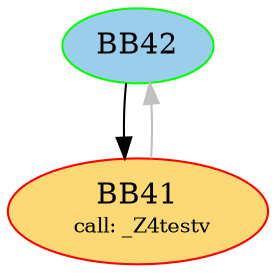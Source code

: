 digraph G {
BB42 -> BB41;
BB42[fillcolor="#9ACEEB" style=filled];
BB41[fillcolor="#FCD975" style=filled label=<BB41<BR /> <FONT POINT-SIZE="10">call: _Z4testv</FONT>>];
BB41 -> BB42[color=grey];
BB41 [color=red style=filled] ;
BB42 [color=green style=filled];
}